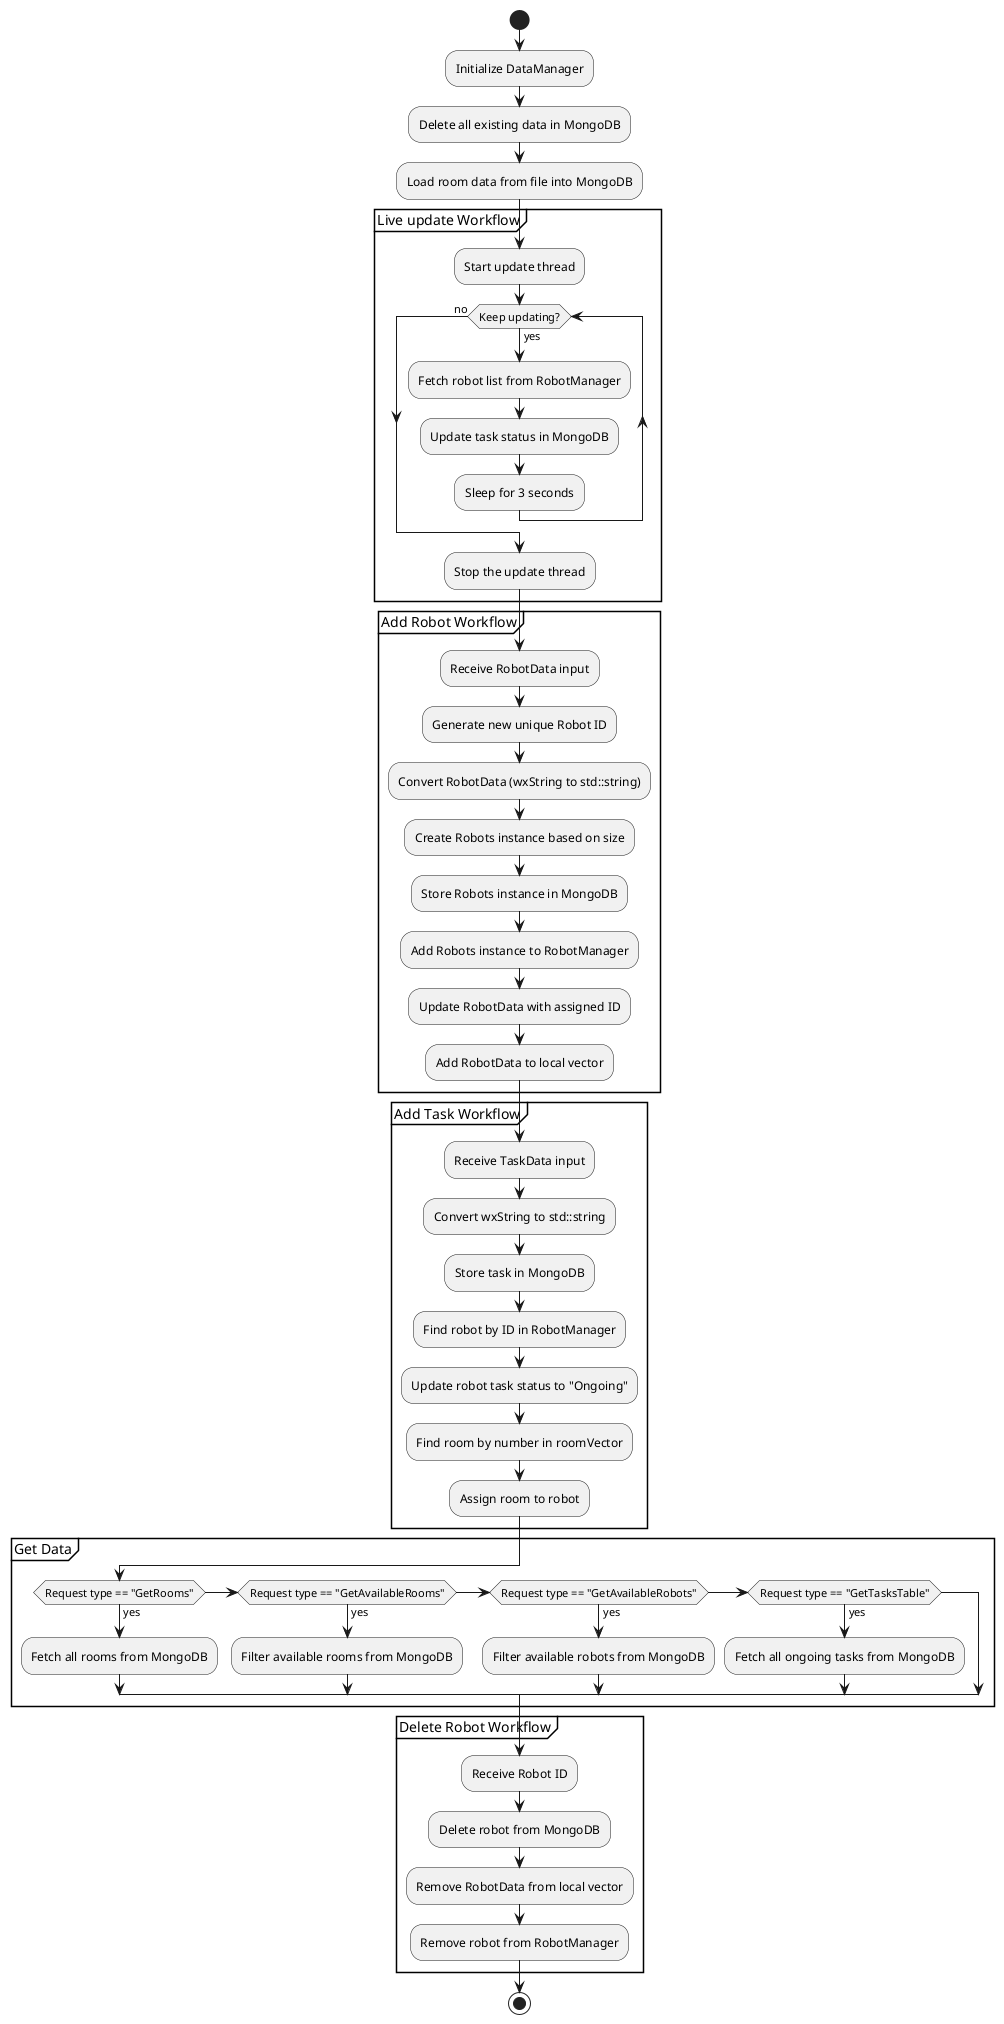 @startuml DataManagerActivityDiagram
start

:Initialize DataManager;
:Delete all existing data in MongoDB;
:Load room data from file into MongoDB;

partition "Live update Workflow" {
    :Start update thread;
    while (Keep updating?) is (yes)
        :Fetch robot list from RobotManager;
        :Update task status in MongoDB;
        :Sleep for 3 seconds;
    endwhile (no)
    :Stop the update thread;
}

partition "Add Robot Workflow" {
    :Receive RobotData input;
    :Generate new unique Robot ID;
    :Convert RobotData (wxString to std::string);
    :Create Robots instance based on size;
    :Store Robots instance in MongoDB;
    :Add Robots instance to RobotManager;
    :Update RobotData with assigned ID;
    :Add RobotData to local vector;
}

partition "Add Task Workflow" {
    :Receive TaskData input;
    :Convert wxString to std::string;
    :Store task in MongoDB;
    :Find robot by ID in RobotManager;
    :Update robot task status to "Ongoing";
    :Find room by number in roomVector;
    :Assign room to robot;
}

partition "Get Data" {
    if (Request type == "GetRooms") then (yes)
        :Fetch all rooms from MongoDB;
    else if (Request type == "GetAvailableRooms") then (yes)
        :Filter available rooms from MongoDB;
    else if (Request type == "GetAvailableRobots") then (yes)
        :Filter available robots from MongoDB;
    else if (Request type == "GetTasksTable") then (yes)
        :Fetch all ongoing tasks from MongoDB;
    endif
}

partition "Delete Robot Workflow" {
    :Receive Robot ID;
    :Delete robot from MongoDB;
    :Remove RobotData from local vector;
    :Remove robot from RobotManager;
}

stop
@enduml
